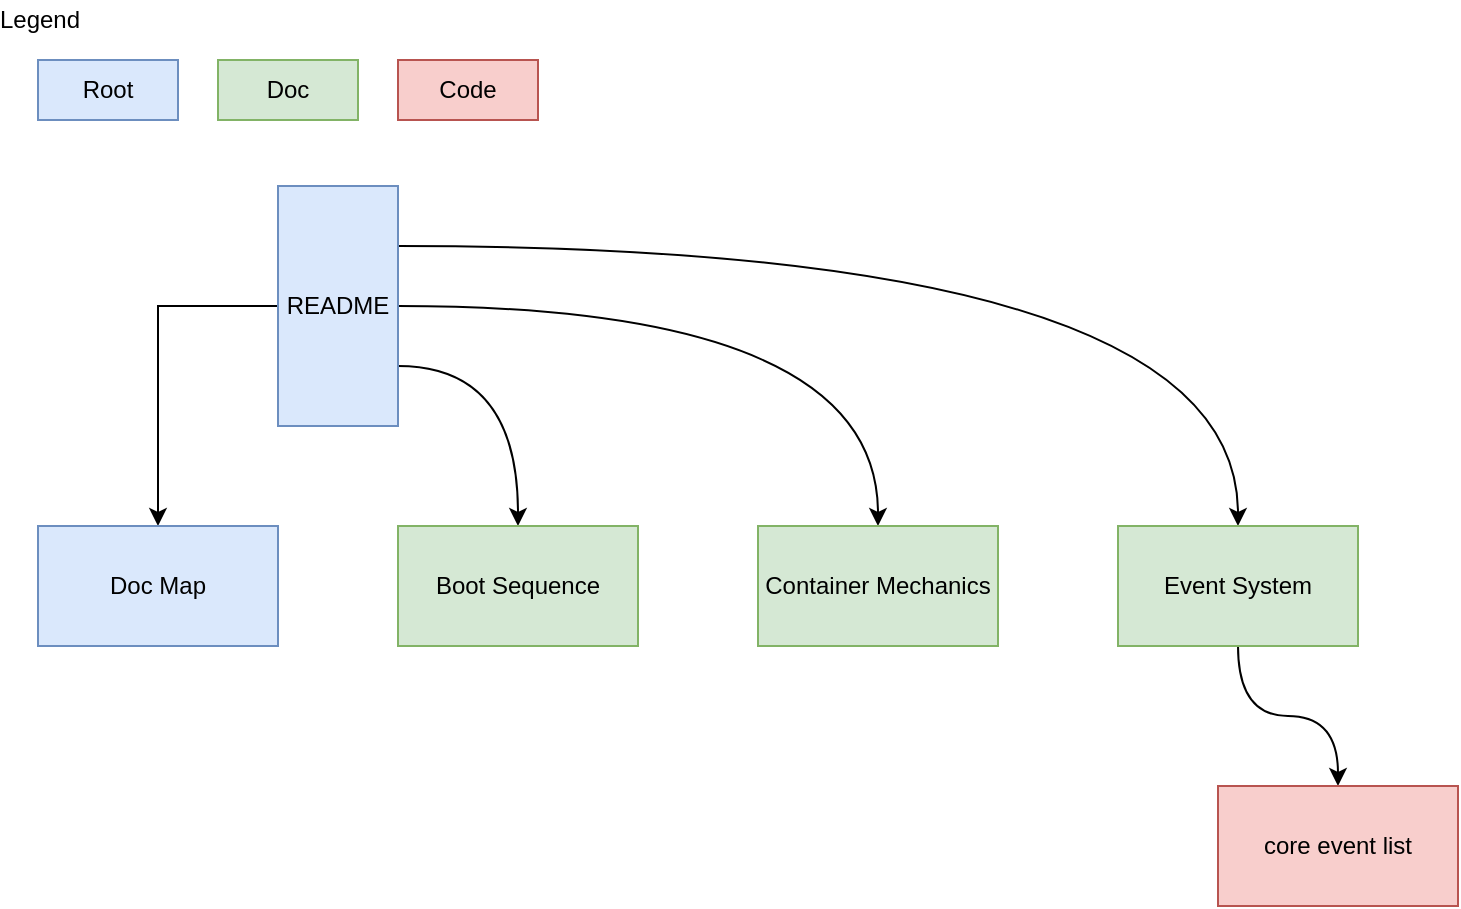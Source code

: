 <mxfile version="12.1.0" type="device" pages="1"><diagram id="iq7iA4FX9mq-20XTR8tH" name="Page-1"><mxGraphModel dx="1092" dy="768" grid="1" gridSize="10" guides="1" tooltips="1" connect="1" arrows="1" fold="1" page="1" pageScale="1" pageWidth="1169" pageHeight="827" math="0" shadow="0"><root><mxCell id="0"/><mxCell id="1" parent="0"/><mxCell id="DFFRl1CUTZayz6O5gsH2-10" style="edgeStyle=orthogonalEdgeStyle;rounded=0;orthogonalLoop=1;jettySize=auto;html=1;exitX=0.5;exitY=1;exitDx=0;exitDy=0;entryX=0.5;entryY=0;entryDx=0;entryDy=0;" edge="1" parent="1" source="DFFRl1CUTZayz6O5gsH2-1" target="DFFRl1CUTZayz6O5gsH2-9"><mxGeometry relative="1" as="geometry"/></mxCell><mxCell id="DFFRl1CUTZayz6O5gsH2-14" style="edgeStyle=orthogonalEdgeStyle;rounded=0;orthogonalLoop=1;jettySize=auto;html=1;exitX=0.75;exitY=0;exitDx=0;exitDy=0;entryX=0.5;entryY=0;entryDx=0;entryDy=0;curved=1;" edge="1" parent="1" source="DFFRl1CUTZayz6O5gsH2-1" target="DFFRl1CUTZayz6O5gsH2-2"><mxGeometry relative="1" as="geometry"/></mxCell><mxCell id="DFFRl1CUTZayz6O5gsH2-15" style="edgeStyle=orthogonalEdgeStyle;rounded=0;orthogonalLoop=1;jettySize=auto;html=1;exitX=0.5;exitY=0;exitDx=0;exitDy=0;entryX=0.5;entryY=0;entryDx=0;entryDy=0;curved=1;" edge="1" parent="1" source="DFFRl1CUTZayz6O5gsH2-1" target="DFFRl1CUTZayz6O5gsH2-4"><mxGeometry relative="1" as="geometry"/></mxCell><mxCell id="DFFRl1CUTZayz6O5gsH2-16" style="edgeStyle=orthogonalEdgeStyle;rounded=0;orthogonalLoop=1;jettySize=auto;html=1;exitX=0.25;exitY=0;exitDx=0;exitDy=0;entryX=0.5;entryY=0;entryDx=0;entryDy=0;curved=1;" edge="1" parent="1" source="DFFRl1CUTZayz6O5gsH2-1" target="DFFRl1CUTZayz6O5gsH2-5"><mxGeometry relative="1" as="geometry"/></mxCell><UserObject label="README" link="./" id="DFFRl1CUTZayz6O5gsH2-1"><mxCell style="rounded=0;whiteSpace=wrap;html=1;direction=south;fillColor=#dae8fc;strokeColor=#6c8ebf;" vertex="1" parent="1"><mxGeometry x="349" y="233" width="60" height="120" as="geometry"/></mxCell></UserObject><UserObject label="Boot Sequence" link="./boot.md" id="DFFRl1CUTZayz6O5gsH2-2"><mxCell style="rounded=0;whiteSpace=wrap;html=1;fillColor=#d5e8d4;strokeColor=#82b366;" vertex="1" parent="1"><mxGeometry x="409" y="403" width="120" height="60" as="geometry"/></mxCell></UserObject><UserObject label="Container Mechanics" link="./container.md" id="DFFRl1CUTZayz6O5gsH2-4"><mxCell style="rounded=0;whiteSpace=wrap;html=1;fillColor=#d5e8d4;strokeColor=#82b366;" vertex="1" parent="1"><mxGeometry x="589" y="403" width="120" height="60" as="geometry"/></mxCell></UserObject><mxCell id="DFFRl1CUTZayz6O5gsH2-19" style="edgeStyle=orthogonalEdgeStyle;curved=1;rounded=0;orthogonalLoop=1;jettySize=auto;html=1;exitX=0.5;exitY=1;exitDx=0;exitDy=0;entryX=0.5;entryY=0;entryDx=0;entryDy=0;" edge="1" parent="1" source="DFFRl1CUTZayz6O5gsH2-5" target="DFFRl1CUTZayz6O5gsH2-17"><mxGeometry relative="1" as="geometry"/></mxCell><UserObject label="Event System" link="./eventSystem.md" id="DFFRl1CUTZayz6O5gsH2-5"><mxCell style="rounded=0;whiteSpace=wrap;html=1;fillColor=#d5e8d4;strokeColor=#82b366;" vertex="1" parent="1"><mxGeometry x="769" y="403" width="120" height="60" as="geometry"/></mxCell></UserObject><UserObject label="Doc Map" link="./map.md" id="DFFRl1CUTZayz6O5gsH2-9"><mxCell style="rounded=0;whiteSpace=wrap;html=1;fillColor=#dae8fc;strokeColor=#6c8ebf;" vertex="1" parent="1"><mxGeometry x="229" y="403" width="120" height="60" as="geometry"/></mxCell></UserObject><UserObject label="core event list" link="../core/src/index.ts#L53" id="DFFRl1CUTZayz6O5gsH2-17"><mxCell style="rounded=0;whiteSpace=wrap;html=1;fillColor=#f8cecc;strokeColor=#b85450;" vertex="1" parent="1"><mxGeometry x="819" y="533" width="120" height="60" as="geometry"/></mxCell></UserObject><mxCell id="DFFRl1CUTZayz6O5gsH2-20" value="Root" style="rounded=0;whiteSpace=wrap;html=1;fillColor=#dae8fc;strokeColor=#6c8ebf;" vertex="1" parent="1"><mxGeometry x="229" y="170" width="70" height="30" as="geometry"/></mxCell><mxCell id="DFFRl1CUTZayz6O5gsH2-21" value="Doc" style="rounded=0;whiteSpace=wrap;html=1;fillColor=#d5e8d4;strokeColor=#82b366;" vertex="1" parent="1"><mxGeometry x="319" y="170" width="70" height="30" as="geometry"/></mxCell><mxCell id="DFFRl1CUTZayz6O5gsH2-22" value="Code" style="rounded=0;whiteSpace=wrap;html=1;fillColor=#f8cecc;strokeColor=#b85450;" vertex="1" parent="1"><mxGeometry x="409" y="170" width="70" height="30" as="geometry"/></mxCell><mxCell id="DFFRl1CUTZayz6O5gsH2-23" value="Legend" style="text;html=1;strokeColor=none;fillColor=none;align=center;verticalAlign=middle;whiteSpace=wrap;rounded=0;" vertex="1" parent="1"><mxGeometry x="210" y="140" width="40" height="20" as="geometry"/></mxCell></root></mxGraphModel></diagram></mxfile>